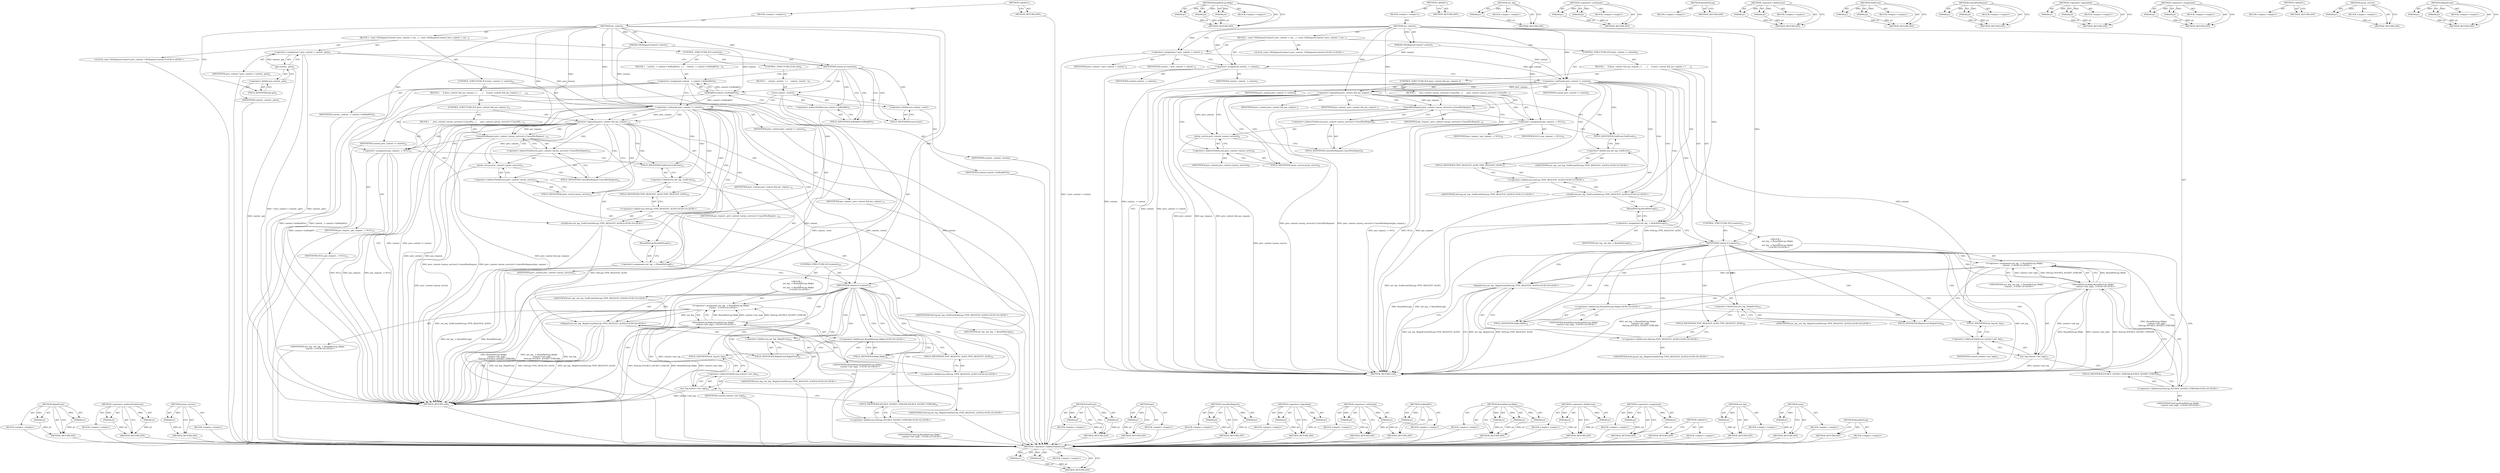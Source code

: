 digraph "BeginEvent" {
vulnerable_170 [label=<(METHOD,BeginEvent)>];
vulnerable_171 [label=<(PARAM,p1)>];
vulnerable_172 [label=<(PARAM,p2)>];
vulnerable_173 [label=<(BLOCK,&lt;empty&gt;,&lt;empty&gt;)>];
vulnerable_174 [label=<(METHOD_RETURN,ANY)>];
vulnerable_124 [label=<(METHOD,&lt;operator&gt;.indirectFieldAccess)>];
vulnerable_125 [label=<(PARAM,p1)>];
vulnerable_126 [label=<(PARAM,p2)>];
vulnerable_127 [label=<(BLOCK,&lt;empty&gt;,&lt;empty&gt;)>];
vulnerable_128 [label=<(METHOD_RETURN,ANY)>];
vulnerable_148 [label=<(METHOD,proxy_service)>];
vulnerable_149 [label=<(PARAM,p1)>];
vulnerable_150 [label=<(BLOCK,&lt;empty&gt;,&lt;empty&gt;)>];
vulnerable_151 [label=<(METHOD_RETURN,ANY)>];
vulnerable_6 [label=<(METHOD,&lt;global&gt;)<SUB>1</SUB>>];
vulnerable_7 [label=<(BLOCK,&lt;empty&gt;,&lt;empty&gt;)<SUB>1</SUB>>];
vulnerable_8 [label=<(METHOD,set_context)<SUB>1</SUB>>];
vulnerable_9 [label=<(PARAM,URLRequestContext* context)<SUB>1</SUB>>];
vulnerable_10 [label=<(BLOCK,{
  const URLRequestContext* prev_context = con...,{
  const URLRequestContext* prev_context = con...)<SUB>1</SUB>>];
vulnerable_11 [label="<(LOCAL,const URLRequestContext* prev_context: URLRequestContext*)<SUB>2</SUB>>"];
vulnerable_12 [label=<(&lt;operator&gt;.assignment,* prev_context = context_.get())<SUB>2</SUB>>];
vulnerable_13 [label=<(IDENTIFIER,prev_context,* prev_context = context_.get())<SUB>2</SUB>>];
vulnerable_14 [label=<(get,context_.get())<SUB>2</SUB>>];
vulnerable_15 [label=<(&lt;operator&gt;.fieldAccess,context_.get)<SUB>2</SUB>>];
vulnerable_16 [label=<(IDENTIFIER,context_,context_.get())<SUB>2</SUB>>];
vulnerable_17 [label=<(FIELD_IDENTIFIER,get,get)<SUB>2</SUB>>];
vulnerable_18 [label=<(CONTROL_STRUCTURE,IF,if (context))<SUB>4</SUB>>];
vulnerable_19 [label=<(IDENTIFIER,context,if (context))<SUB>4</SUB>>];
vulnerable_20 [label=<(BLOCK,{
    context_ = context-&gt;AsWeakPtr();
  },{
    context_ = context-&gt;AsWeakPtr();
  })<SUB>4</SUB>>];
vulnerable_21 [label=<(&lt;operator&gt;.assignment,context_ = context-&gt;AsWeakPtr())<SUB>5</SUB>>];
vulnerable_22 [label=<(IDENTIFIER,context_,context_ = context-&gt;AsWeakPtr())<SUB>5</SUB>>];
vulnerable_23 [label=<(AsWeakPtr,context-&gt;AsWeakPtr())<SUB>5</SUB>>];
vulnerable_24 [label=<(&lt;operator&gt;.indirectFieldAccess,context-&gt;AsWeakPtr)<SUB>5</SUB>>];
vulnerable_25 [label=<(IDENTIFIER,context,context-&gt;AsWeakPtr())<SUB>5</SUB>>];
vulnerable_26 [label=<(FIELD_IDENTIFIER,AsWeakPtr,AsWeakPtr)<SUB>5</SUB>>];
vulnerable_27 [label=<(CONTROL_STRUCTURE,ELSE,else)<SUB>6</SUB>>];
vulnerable_28 [label=<(BLOCK,{
    context_.reset();
  },{
    context_.reset();
  })<SUB>6</SUB>>];
vulnerable_29 [label=<(reset,context_.reset())<SUB>7</SUB>>];
vulnerable_30 [label=<(&lt;operator&gt;.fieldAccess,context_.reset)<SUB>7</SUB>>];
vulnerable_31 [label=<(IDENTIFIER,context_,context_.reset())<SUB>7</SUB>>];
vulnerable_32 [label=<(FIELD_IDENTIFIER,reset,reset)<SUB>7</SUB>>];
vulnerable_33 [label=<(CONTROL_STRUCTURE,IF,if (prev_context != context))<SUB>10</SUB>>];
vulnerable_34 [label=<(&lt;operator&gt;.notEquals,prev_context != context)<SUB>10</SUB>>];
vulnerable_35 [label=<(IDENTIFIER,prev_context,prev_context != context)<SUB>10</SUB>>];
vulnerable_36 [label=<(IDENTIFIER,context,prev_context != context)<SUB>10</SUB>>];
vulnerable_37 [label=<(BLOCK,{
     if (prev_context &amp;&amp; pac_request_) {
    ...,{
     if (prev_context &amp;&amp; pac_request_) {
    ...)<SUB>10</SUB>>];
vulnerable_38 [label=<(CONTROL_STRUCTURE,IF,if (prev_context &amp;&amp; pac_request_))<SUB>11</SUB>>];
vulnerable_39 [label=<(&lt;operator&gt;.logicalAnd,prev_context &amp;&amp; pac_request_)<SUB>11</SUB>>];
vulnerable_40 [label=<(IDENTIFIER,prev_context,prev_context &amp;&amp; pac_request_)<SUB>11</SUB>>];
vulnerable_41 [label=<(IDENTIFIER,pac_request_,prev_context &amp;&amp; pac_request_)<SUB>11</SUB>>];
vulnerable_42 [label=<(BLOCK,{
      prev_context-&gt;proxy_service()-&gt;CancelPa...,{
      prev_context-&gt;proxy_service()-&gt;CancelPa...)<SUB>11</SUB>>];
vulnerable_43 [label=<(CancelPacRequest,prev_context-&gt;proxy_service()-&gt;CancelPacRequest...)<SUB>12</SUB>>];
vulnerable_44 [label=<(&lt;operator&gt;.indirectFieldAccess,prev_context-&gt;proxy_service()-&gt;CancelPacRequest)<SUB>12</SUB>>];
vulnerable_45 [label=<(proxy_service,prev_context-&gt;proxy_service())<SUB>12</SUB>>];
vulnerable_46 [label=<(&lt;operator&gt;.indirectFieldAccess,prev_context-&gt;proxy_service)<SUB>12</SUB>>];
vulnerable_47 [label=<(IDENTIFIER,prev_context,prev_context-&gt;proxy_service())<SUB>12</SUB>>];
vulnerable_48 [label=<(FIELD_IDENTIFIER,proxy_service,proxy_service)<SUB>12</SUB>>];
vulnerable_49 [label=<(FIELD_IDENTIFIER,CancelPacRequest,CancelPacRequest)<SUB>12</SUB>>];
vulnerable_50 [label=<(IDENTIFIER,pac_request_,prev_context-&gt;proxy_service()-&gt;CancelPacRequest...)<SUB>12</SUB>>];
vulnerable_51 [label=<(&lt;operator&gt;.assignment,pac_request_ = NULL)<SUB>13</SUB>>];
vulnerable_52 [label=<(IDENTIFIER,pac_request_,pac_request_ = NULL)<SUB>13</SUB>>];
vulnerable_53 [label=<(IDENTIFIER,NULL,pac_request_ = NULL)<SUB>13</SUB>>];
vulnerable_54 [label="<(EndEvent,net_log_.EndEvent(NetLog::TYPE_REQUEST_ALIVE))<SUB>16</SUB>>"];
vulnerable_55 [label=<(&lt;operator&gt;.fieldAccess,net_log_.EndEvent)<SUB>16</SUB>>];
vulnerable_56 [label="<(IDENTIFIER,net_log_,net_log_.EndEvent(NetLog::TYPE_REQUEST_ALIVE))<SUB>16</SUB>>"];
vulnerable_57 [label=<(FIELD_IDENTIFIER,EndEvent,EndEvent)<SUB>16</SUB>>];
vulnerable_58 [label="<(&lt;operator&gt;.fieldAccess,NetLog::TYPE_REQUEST_ALIVE)<SUB>16</SUB>>"];
vulnerable_59 [label="<(IDENTIFIER,NetLog,net_log_.EndEvent(NetLog::TYPE_REQUEST_ALIVE))<SUB>16</SUB>>"];
vulnerable_60 [label=<(FIELD_IDENTIFIER,TYPE_REQUEST_ALIVE,TYPE_REQUEST_ALIVE)<SUB>16</SUB>>];
vulnerable_61 [label=<(&lt;operator&gt;.assignment,net_log_ = BoundNetLog())<SUB>17</SUB>>];
vulnerable_62 [label=<(IDENTIFIER,net_log_,net_log_ = BoundNetLog())<SUB>17</SUB>>];
vulnerable_63 [label=<(BoundNetLog,BoundNetLog())<SUB>17</SUB>>];
vulnerable_64 [label=<(CONTROL_STRUCTURE,IF,if (context))<SUB>19</SUB>>];
vulnerable_65 [label=<(IDENTIFIER,context,if (context))<SUB>19</SUB>>];
vulnerable_66 [label="<(BLOCK,{
      net_log_ = BoundNetLog::Make(
         ...,{
      net_log_ = BoundNetLog::Make(
         ...)<SUB>19</SUB>>"];
vulnerable_67 [label="<(&lt;operator&gt;.assignment,net_log_ = BoundNetLog::Make(
          context...)<SUB>20</SUB>>"];
vulnerable_68 [label="<(IDENTIFIER,net_log_,net_log_ = BoundNetLog::Make(
          context...)<SUB>20</SUB>>"];
vulnerable_69 [label="<(BoundNetLog.Make,BoundNetLog::Make(
          context-&gt;net_log()...)<SUB>20</SUB>>"];
vulnerable_70 [label="<(&lt;operator&gt;.fieldAccess,BoundNetLog::Make)<SUB>20</SUB>>"];
vulnerable_71 [label="<(IDENTIFIER,BoundNetLog,BoundNetLog::Make(
          context-&gt;net_log()...)<SUB>20</SUB>>"];
vulnerable_72 [label=<(FIELD_IDENTIFIER,Make,Make)<SUB>20</SUB>>];
vulnerable_73 [label=<(net_log,context-&gt;net_log())<SUB>21</SUB>>];
vulnerable_74 [label=<(&lt;operator&gt;.indirectFieldAccess,context-&gt;net_log)<SUB>21</SUB>>];
vulnerable_75 [label=<(IDENTIFIER,context,context-&gt;net_log())<SUB>21</SUB>>];
vulnerable_76 [label=<(FIELD_IDENTIFIER,net_log,net_log)<SUB>21</SUB>>];
vulnerable_77 [label="<(&lt;operator&gt;.fieldAccess,NetLog::SOURCE_SOCKET_STREAM)<SUB>22</SUB>>"];
vulnerable_78 [label="<(IDENTIFIER,NetLog,BoundNetLog::Make(
          context-&gt;net_log()...)<SUB>22</SUB>>"];
vulnerable_79 [label=<(FIELD_IDENTIFIER,SOURCE_SOCKET_STREAM,SOURCE_SOCKET_STREAM)<SUB>22</SUB>>];
vulnerable_80 [label="<(BeginEvent,net_log_.BeginEvent(NetLog::TYPE_REQUEST_ALIVE))<SUB>24</SUB>>"];
vulnerable_81 [label=<(&lt;operator&gt;.fieldAccess,net_log_.BeginEvent)<SUB>24</SUB>>];
vulnerable_82 [label="<(IDENTIFIER,net_log_,net_log_.BeginEvent(NetLog::TYPE_REQUEST_ALIVE))<SUB>24</SUB>>"];
vulnerable_83 [label=<(FIELD_IDENTIFIER,BeginEvent,BeginEvent)<SUB>24</SUB>>];
vulnerable_84 [label="<(&lt;operator&gt;.fieldAccess,NetLog::TYPE_REQUEST_ALIVE)<SUB>24</SUB>>"];
vulnerable_85 [label="<(IDENTIFIER,NetLog,net_log_.BeginEvent(NetLog::TYPE_REQUEST_ALIVE))<SUB>24</SUB>>"];
vulnerable_86 [label=<(FIELD_IDENTIFIER,TYPE_REQUEST_ALIVE,TYPE_REQUEST_ALIVE)<SUB>24</SUB>>];
vulnerable_87 [label=<(METHOD_RETURN,void)<SUB>1</SUB>>];
vulnerable_89 [label=<(METHOD_RETURN,ANY)<SUB>1</SUB>>];
vulnerable_152 [label=<(METHOD,EndEvent)>];
vulnerable_153 [label=<(PARAM,p1)>];
vulnerable_154 [label=<(PARAM,p2)>];
vulnerable_155 [label=<(BLOCK,&lt;empty&gt;,&lt;empty&gt;)>];
vulnerable_156 [label=<(METHOD_RETURN,ANY)>];
vulnerable_111 [label=<(METHOD,get)>];
vulnerable_112 [label=<(PARAM,p1)>];
vulnerable_113 [label=<(BLOCK,&lt;empty&gt;,&lt;empty&gt;)>];
vulnerable_114 [label=<(METHOD_RETURN,ANY)>];
vulnerable_143 [label=<(METHOD,CancelPacRequest)>];
vulnerable_144 [label=<(PARAM,p1)>];
vulnerable_145 [label=<(PARAM,p2)>];
vulnerable_146 [label=<(BLOCK,&lt;empty&gt;,&lt;empty&gt;)>];
vulnerable_147 [label=<(METHOD_RETURN,ANY)>];
vulnerable_138 [label=<(METHOD,&lt;operator&gt;.logicalAnd)>];
vulnerable_139 [label=<(PARAM,p1)>];
vulnerable_140 [label=<(PARAM,p2)>];
vulnerable_141 [label=<(BLOCK,&lt;empty&gt;,&lt;empty&gt;)>];
vulnerable_142 [label=<(METHOD_RETURN,ANY)>];
vulnerable_133 [label=<(METHOD,&lt;operator&gt;.notEquals)>];
vulnerable_134 [label=<(PARAM,p1)>];
vulnerable_135 [label=<(PARAM,p2)>];
vulnerable_136 [label=<(BLOCK,&lt;empty&gt;,&lt;empty&gt;)>];
vulnerable_137 [label=<(METHOD_RETURN,ANY)>];
vulnerable_120 [label=<(METHOD,AsWeakPtr)>];
vulnerable_121 [label=<(PARAM,p1)>];
vulnerable_122 [label=<(BLOCK,&lt;empty&gt;,&lt;empty&gt;)>];
vulnerable_123 [label=<(METHOD_RETURN,ANY)>];
vulnerable_160 [label=<(METHOD,BoundNetLog.Make)>];
vulnerable_161 [label=<(PARAM,p1)>];
vulnerable_162 [label=<(PARAM,p2)>];
vulnerable_163 [label=<(PARAM,p3)>];
vulnerable_164 [label=<(BLOCK,&lt;empty&gt;,&lt;empty&gt;)>];
vulnerable_165 [label=<(METHOD_RETURN,ANY)>];
vulnerable_115 [label=<(METHOD,&lt;operator&gt;.fieldAccess)>];
vulnerable_116 [label=<(PARAM,p1)>];
vulnerable_117 [label=<(PARAM,p2)>];
vulnerable_118 [label=<(BLOCK,&lt;empty&gt;,&lt;empty&gt;)>];
vulnerable_119 [label=<(METHOD_RETURN,ANY)>];
vulnerable_106 [label=<(METHOD,&lt;operator&gt;.assignment)>];
vulnerable_107 [label=<(PARAM,p1)>];
vulnerable_108 [label=<(PARAM,p2)>];
vulnerable_109 [label=<(BLOCK,&lt;empty&gt;,&lt;empty&gt;)>];
vulnerable_110 [label=<(METHOD_RETURN,ANY)>];
vulnerable_100 [label=<(METHOD,&lt;global&gt;)<SUB>1</SUB>>];
vulnerable_101 [label=<(BLOCK,&lt;empty&gt;,&lt;empty&gt;)>];
vulnerable_102 [label=<(METHOD_RETURN,ANY)>];
vulnerable_166 [label=<(METHOD,net_log)>];
vulnerable_167 [label=<(PARAM,p1)>];
vulnerable_168 [label=<(BLOCK,&lt;empty&gt;,&lt;empty&gt;)>];
vulnerable_169 [label=<(METHOD_RETURN,ANY)>];
vulnerable_129 [label=<(METHOD,reset)>];
vulnerable_130 [label=<(PARAM,p1)>];
vulnerable_131 [label=<(BLOCK,&lt;empty&gt;,&lt;empty&gt;)>];
vulnerable_132 [label=<(METHOD_RETURN,ANY)>];
vulnerable_157 [label=<(METHOD,BoundNetLog)>];
vulnerable_158 [label=<(BLOCK,&lt;empty&gt;,&lt;empty&gt;)>];
vulnerable_159 [label=<(METHOD_RETURN,ANY)>];
fixed_111 [label=<(METHOD,&lt;operator&gt;.indirectFieldAccess)>];
fixed_112 [label=<(PARAM,p1)>];
fixed_113 [label=<(PARAM,p2)>];
fixed_114 [label=<(BLOCK,&lt;empty&gt;,&lt;empty&gt;)>];
fixed_115 [label=<(METHOD_RETURN,ANY)>];
fixed_133 [label=<(METHOD,BoundNetLog.Make)>];
fixed_134 [label=<(PARAM,p1)>];
fixed_135 [label=<(PARAM,p2)>];
fixed_136 [label=<(PARAM,p3)>];
fixed_137 [label=<(BLOCK,&lt;empty&gt;,&lt;empty&gt;)>];
fixed_138 [label=<(METHOD_RETURN,ANY)>];
fixed_6 [label=<(METHOD,&lt;global&gt;)<SUB>1</SUB>>];
fixed_7 [label=<(BLOCK,&lt;empty&gt;,&lt;empty&gt;)<SUB>1</SUB>>];
fixed_8 [label=<(METHOD,set_context)<SUB>1</SUB>>];
fixed_9 [label=<(PARAM,URLRequestContext* context)<SUB>1</SUB>>];
fixed_10 [label=<(BLOCK,{
  const URLRequestContext* prev_context = con...,{
  const URLRequestContext* prev_context = con...)<SUB>1</SUB>>];
fixed_11 [label="<(LOCAL,const URLRequestContext* prev_context: URLRequestContext*)<SUB>2</SUB>>"];
fixed_12 [label=<(&lt;operator&gt;.assignment,* prev_context = context_)<SUB>2</SUB>>];
fixed_13 [label=<(IDENTIFIER,prev_context,* prev_context = context_)<SUB>2</SUB>>];
fixed_14 [label=<(IDENTIFIER,context_,* prev_context = context_)<SUB>2</SUB>>];
fixed_15 [label=<(&lt;operator&gt;.assignment,context_ = context)<SUB>4</SUB>>];
fixed_16 [label=<(IDENTIFIER,context_,context_ = context)<SUB>4</SUB>>];
fixed_17 [label=<(IDENTIFIER,context,context_ = context)<SUB>4</SUB>>];
fixed_18 [label=<(CONTROL_STRUCTURE,IF,if (prev_context != context))<SUB>6</SUB>>];
fixed_19 [label=<(&lt;operator&gt;.notEquals,prev_context != context)<SUB>6</SUB>>];
fixed_20 [label=<(IDENTIFIER,prev_context,prev_context != context)<SUB>6</SUB>>];
fixed_21 [label=<(IDENTIFIER,context,prev_context != context)<SUB>6</SUB>>];
fixed_22 [label=<(BLOCK,{
     if (prev_context &amp;&amp; pac_request_) {
    ...,{
     if (prev_context &amp;&amp; pac_request_) {
    ...)<SUB>6</SUB>>];
fixed_23 [label=<(CONTROL_STRUCTURE,IF,if (prev_context &amp;&amp; pac_request_))<SUB>7</SUB>>];
fixed_24 [label=<(&lt;operator&gt;.logicalAnd,prev_context &amp;&amp; pac_request_)<SUB>7</SUB>>];
fixed_25 [label=<(IDENTIFIER,prev_context,prev_context &amp;&amp; pac_request_)<SUB>7</SUB>>];
fixed_26 [label=<(IDENTIFIER,pac_request_,prev_context &amp;&amp; pac_request_)<SUB>7</SUB>>];
fixed_27 [label=<(BLOCK,{
      prev_context-&gt;proxy_service()-&gt;CancelPa...,{
      prev_context-&gt;proxy_service()-&gt;CancelPa...)<SUB>7</SUB>>];
fixed_28 [label=<(CancelPacRequest,prev_context-&gt;proxy_service()-&gt;CancelPacRequest...)<SUB>8</SUB>>];
fixed_29 [label=<(&lt;operator&gt;.indirectFieldAccess,prev_context-&gt;proxy_service()-&gt;CancelPacRequest)<SUB>8</SUB>>];
fixed_30 [label=<(proxy_service,prev_context-&gt;proxy_service())<SUB>8</SUB>>];
fixed_31 [label=<(&lt;operator&gt;.indirectFieldAccess,prev_context-&gt;proxy_service)<SUB>8</SUB>>];
fixed_32 [label=<(IDENTIFIER,prev_context,prev_context-&gt;proxy_service())<SUB>8</SUB>>];
fixed_33 [label=<(FIELD_IDENTIFIER,proxy_service,proxy_service)<SUB>8</SUB>>];
fixed_34 [label=<(FIELD_IDENTIFIER,CancelPacRequest,CancelPacRequest)<SUB>8</SUB>>];
fixed_35 [label=<(IDENTIFIER,pac_request_,prev_context-&gt;proxy_service()-&gt;CancelPacRequest...)<SUB>8</SUB>>];
fixed_36 [label=<(&lt;operator&gt;.assignment,pac_request_ = NULL)<SUB>9</SUB>>];
fixed_37 [label=<(IDENTIFIER,pac_request_,pac_request_ = NULL)<SUB>9</SUB>>];
fixed_38 [label=<(IDENTIFIER,NULL,pac_request_ = NULL)<SUB>9</SUB>>];
fixed_39 [label="<(EndEvent,net_log_.EndEvent(NetLog::TYPE_REQUEST_ALIVE))<SUB>12</SUB>>"];
fixed_40 [label=<(&lt;operator&gt;.fieldAccess,net_log_.EndEvent)<SUB>12</SUB>>];
fixed_41 [label="<(IDENTIFIER,net_log_,net_log_.EndEvent(NetLog::TYPE_REQUEST_ALIVE))<SUB>12</SUB>>"];
fixed_42 [label=<(FIELD_IDENTIFIER,EndEvent,EndEvent)<SUB>12</SUB>>];
fixed_43 [label="<(&lt;operator&gt;.fieldAccess,NetLog::TYPE_REQUEST_ALIVE)<SUB>12</SUB>>"];
fixed_44 [label="<(IDENTIFIER,NetLog,net_log_.EndEvent(NetLog::TYPE_REQUEST_ALIVE))<SUB>12</SUB>>"];
fixed_45 [label=<(FIELD_IDENTIFIER,TYPE_REQUEST_ALIVE,TYPE_REQUEST_ALIVE)<SUB>12</SUB>>];
fixed_46 [label=<(&lt;operator&gt;.assignment,net_log_ = BoundNetLog())<SUB>13</SUB>>];
fixed_47 [label=<(IDENTIFIER,net_log_,net_log_ = BoundNetLog())<SUB>13</SUB>>];
fixed_48 [label=<(BoundNetLog,BoundNetLog())<SUB>13</SUB>>];
fixed_49 [label=<(CONTROL_STRUCTURE,IF,if (context))<SUB>15</SUB>>];
fixed_50 [label=<(IDENTIFIER,context,if (context))<SUB>15</SUB>>];
fixed_51 [label="<(BLOCK,{
      net_log_ = BoundNetLog::Make(
         ...,{
      net_log_ = BoundNetLog::Make(
         ...)<SUB>15</SUB>>"];
fixed_52 [label="<(&lt;operator&gt;.assignment,net_log_ = BoundNetLog::Make(
          context...)<SUB>16</SUB>>"];
fixed_53 [label="<(IDENTIFIER,net_log_,net_log_ = BoundNetLog::Make(
          context...)<SUB>16</SUB>>"];
fixed_54 [label="<(BoundNetLog.Make,BoundNetLog::Make(
          context-&gt;net_log()...)<SUB>16</SUB>>"];
fixed_55 [label="<(&lt;operator&gt;.fieldAccess,BoundNetLog::Make)<SUB>16</SUB>>"];
fixed_56 [label="<(IDENTIFIER,BoundNetLog,BoundNetLog::Make(
          context-&gt;net_log()...)<SUB>16</SUB>>"];
fixed_57 [label=<(FIELD_IDENTIFIER,Make,Make)<SUB>16</SUB>>];
fixed_58 [label=<(net_log,context-&gt;net_log())<SUB>17</SUB>>];
fixed_59 [label=<(&lt;operator&gt;.indirectFieldAccess,context-&gt;net_log)<SUB>17</SUB>>];
fixed_60 [label=<(IDENTIFIER,context,context-&gt;net_log())<SUB>17</SUB>>];
fixed_61 [label=<(FIELD_IDENTIFIER,net_log,net_log)<SUB>17</SUB>>];
fixed_62 [label="<(&lt;operator&gt;.fieldAccess,NetLog::SOURCE_SOCKET_STREAM)<SUB>18</SUB>>"];
fixed_63 [label="<(IDENTIFIER,NetLog,BoundNetLog::Make(
          context-&gt;net_log()...)<SUB>18</SUB>>"];
fixed_64 [label=<(FIELD_IDENTIFIER,SOURCE_SOCKET_STREAM,SOURCE_SOCKET_STREAM)<SUB>18</SUB>>];
fixed_65 [label="<(BeginEvent,net_log_.BeginEvent(NetLog::TYPE_REQUEST_ALIVE))<SUB>20</SUB>>"];
fixed_66 [label=<(&lt;operator&gt;.fieldAccess,net_log_.BeginEvent)<SUB>20</SUB>>];
fixed_67 [label="<(IDENTIFIER,net_log_,net_log_.BeginEvent(NetLog::TYPE_REQUEST_ALIVE))<SUB>20</SUB>>"];
fixed_68 [label=<(FIELD_IDENTIFIER,BeginEvent,BeginEvent)<SUB>20</SUB>>];
fixed_69 [label="<(&lt;operator&gt;.fieldAccess,NetLog::TYPE_REQUEST_ALIVE)<SUB>20</SUB>>"];
fixed_70 [label="<(IDENTIFIER,NetLog,net_log_.BeginEvent(NetLog::TYPE_REQUEST_ALIVE))<SUB>20</SUB>>"];
fixed_71 [label=<(FIELD_IDENTIFIER,TYPE_REQUEST_ALIVE,TYPE_REQUEST_ALIVE)<SUB>20</SUB>>];
fixed_72 [label=<(METHOD_RETURN,void)<SUB>1</SUB>>];
fixed_74 [label=<(METHOD_RETURN,ANY)<SUB>1</SUB>>];
fixed_139 [label=<(METHOD,net_log)>];
fixed_140 [label=<(PARAM,p1)>];
fixed_141 [label=<(BLOCK,&lt;empty&gt;,&lt;empty&gt;)>];
fixed_142 [label=<(METHOD_RETURN,ANY)>];
fixed_96 [label=<(METHOD,&lt;operator&gt;.notEquals)>];
fixed_97 [label=<(PARAM,p1)>];
fixed_98 [label=<(PARAM,p2)>];
fixed_99 [label=<(BLOCK,&lt;empty&gt;,&lt;empty&gt;)>];
fixed_100 [label=<(METHOD_RETURN,ANY)>];
fixed_130 [label=<(METHOD,BoundNetLog)>];
fixed_131 [label=<(BLOCK,&lt;empty&gt;,&lt;empty&gt;)>];
fixed_132 [label=<(METHOD_RETURN,ANY)>];
fixed_125 [label=<(METHOD,&lt;operator&gt;.fieldAccess)>];
fixed_126 [label=<(PARAM,p1)>];
fixed_127 [label=<(PARAM,p2)>];
fixed_128 [label=<(BLOCK,&lt;empty&gt;,&lt;empty&gt;)>];
fixed_129 [label=<(METHOD_RETURN,ANY)>];
fixed_120 [label=<(METHOD,EndEvent)>];
fixed_121 [label=<(PARAM,p1)>];
fixed_122 [label=<(PARAM,p2)>];
fixed_123 [label=<(BLOCK,&lt;empty&gt;,&lt;empty&gt;)>];
fixed_124 [label=<(METHOD_RETURN,ANY)>];
fixed_106 [label=<(METHOD,CancelPacRequest)>];
fixed_107 [label=<(PARAM,p1)>];
fixed_108 [label=<(PARAM,p2)>];
fixed_109 [label=<(BLOCK,&lt;empty&gt;,&lt;empty&gt;)>];
fixed_110 [label=<(METHOD_RETURN,ANY)>];
fixed_101 [label=<(METHOD,&lt;operator&gt;.logicalAnd)>];
fixed_102 [label=<(PARAM,p1)>];
fixed_103 [label=<(PARAM,p2)>];
fixed_104 [label=<(BLOCK,&lt;empty&gt;,&lt;empty&gt;)>];
fixed_105 [label=<(METHOD_RETURN,ANY)>];
fixed_91 [label=<(METHOD,&lt;operator&gt;.assignment)>];
fixed_92 [label=<(PARAM,p1)>];
fixed_93 [label=<(PARAM,p2)>];
fixed_94 [label=<(BLOCK,&lt;empty&gt;,&lt;empty&gt;)>];
fixed_95 [label=<(METHOD_RETURN,ANY)>];
fixed_85 [label=<(METHOD,&lt;global&gt;)<SUB>1</SUB>>];
fixed_86 [label=<(BLOCK,&lt;empty&gt;,&lt;empty&gt;)>];
fixed_87 [label=<(METHOD_RETURN,ANY)>];
fixed_116 [label=<(METHOD,proxy_service)>];
fixed_117 [label=<(PARAM,p1)>];
fixed_118 [label=<(BLOCK,&lt;empty&gt;,&lt;empty&gt;)>];
fixed_119 [label=<(METHOD_RETURN,ANY)>];
fixed_143 [label=<(METHOD,BeginEvent)>];
fixed_144 [label=<(PARAM,p1)>];
fixed_145 [label=<(PARAM,p2)>];
fixed_146 [label=<(BLOCK,&lt;empty&gt;,&lt;empty&gt;)>];
fixed_147 [label=<(METHOD_RETURN,ANY)>];
vulnerable_170 -> vulnerable_171  [key=0, label="AST: "];
vulnerable_170 -> vulnerable_171  [key=1, label="DDG: "];
vulnerable_170 -> vulnerable_173  [key=0, label="AST: "];
vulnerable_170 -> vulnerable_172  [key=0, label="AST: "];
vulnerable_170 -> vulnerable_172  [key=1, label="DDG: "];
vulnerable_170 -> vulnerable_174  [key=0, label="AST: "];
vulnerable_170 -> vulnerable_174  [key=1, label="CFG: "];
vulnerable_171 -> vulnerable_174  [key=0, label="DDG: p1"];
vulnerable_172 -> vulnerable_174  [key=0, label="DDG: p2"];
vulnerable_173 -> fixed_111  [key=0];
vulnerable_174 -> fixed_111  [key=0];
vulnerable_124 -> vulnerable_125  [key=0, label="AST: "];
vulnerable_124 -> vulnerable_125  [key=1, label="DDG: "];
vulnerable_124 -> vulnerable_127  [key=0, label="AST: "];
vulnerable_124 -> vulnerable_126  [key=0, label="AST: "];
vulnerable_124 -> vulnerable_126  [key=1, label="DDG: "];
vulnerable_124 -> vulnerable_128  [key=0, label="AST: "];
vulnerable_124 -> vulnerable_128  [key=1, label="CFG: "];
vulnerable_125 -> vulnerable_128  [key=0, label="DDG: p1"];
vulnerable_126 -> vulnerable_128  [key=0, label="DDG: p2"];
vulnerable_127 -> fixed_111  [key=0];
vulnerable_128 -> fixed_111  [key=0];
vulnerable_148 -> vulnerable_149  [key=0, label="AST: "];
vulnerable_148 -> vulnerable_149  [key=1, label="DDG: "];
vulnerable_148 -> vulnerable_150  [key=0, label="AST: "];
vulnerable_148 -> vulnerable_151  [key=0, label="AST: "];
vulnerable_148 -> vulnerable_151  [key=1, label="CFG: "];
vulnerable_149 -> vulnerable_151  [key=0, label="DDG: p1"];
vulnerable_150 -> fixed_111  [key=0];
vulnerable_151 -> fixed_111  [key=0];
vulnerable_6 -> vulnerable_7  [key=0, label="AST: "];
vulnerable_6 -> vulnerable_89  [key=0, label="AST: "];
vulnerable_6 -> vulnerable_89  [key=1, label="CFG: "];
vulnerable_7 -> vulnerable_8  [key=0, label="AST: "];
vulnerable_8 -> vulnerable_9  [key=0, label="AST: "];
vulnerable_8 -> vulnerable_9  [key=1, label="DDG: "];
vulnerable_8 -> vulnerable_10  [key=0, label="AST: "];
vulnerable_8 -> vulnerable_87  [key=0, label="AST: "];
vulnerable_8 -> vulnerable_17  [key=0, label="CFG: "];
vulnerable_8 -> vulnerable_19  [key=0, label="DDG: "];
vulnerable_8 -> vulnerable_34  [key=0, label="DDG: "];
vulnerable_8 -> vulnerable_61  [key=0, label="DDG: "];
vulnerable_8 -> vulnerable_65  [key=0, label="DDG: "];
vulnerable_8 -> vulnerable_39  [key=0, label="DDG: "];
vulnerable_8 -> vulnerable_51  [key=0, label="DDG: "];
vulnerable_8 -> vulnerable_43  [key=0, label="DDG: "];
vulnerable_9 -> vulnerable_34  [key=0, label="DDG: context"];
vulnerable_9 -> vulnerable_23  [key=0, label="DDG: context"];
vulnerable_10 -> vulnerable_11  [key=0, label="AST: "];
vulnerable_10 -> vulnerable_12  [key=0, label="AST: "];
vulnerable_10 -> vulnerable_18  [key=0, label="AST: "];
vulnerable_10 -> vulnerable_33  [key=0, label="AST: "];
vulnerable_11 -> fixed_111  [key=0];
vulnerable_12 -> vulnerable_13  [key=0, label="AST: "];
vulnerable_12 -> vulnerable_14  [key=0, label="AST: "];
vulnerable_12 -> vulnerable_19  [key=0, label="CFG: "];
vulnerable_12 -> vulnerable_87  [key=0, label="DDG: context_.get()"];
vulnerable_12 -> vulnerable_87  [key=1, label="DDG: * prev_context = context_.get()"];
vulnerable_12 -> vulnerable_34  [key=0, label="DDG: prev_context"];
vulnerable_13 -> fixed_111  [key=0];
vulnerable_14 -> vulnerable_15  [key=0, label="AST: "];
vulnerable_14 -> vulnerable_12  [key=0, label="CFG: "];
vulnerable_14 -> vulnerable_12  [key=1, label="DDG: context_.get"];
vulnerable_14 -> vulnerable_87  [key=0, label="DDG: context_.get"];
vulnerable_15 -> vulnerable_16  [key=0, label="AST: "];
vulnerable_15 -> vulnerable_17  [key=0, label="AST: "];
vulnerable_15 -> vulnerable_14  [key=0, label="CFG: "];
vulnerable_16 -> fixed_111  [key=0];
vulnerable_17 -> vulnerable_15  [key=0, label="CFG: "];
vulnerable_18 -> vulnerable_19  [key=0, label="AST: "];
vulnerable_18 -> vulnerable_20  [key=0, label="AST: "];
vulnerable_18 -> vulnerable_27  [key=0, label="AST: "];
vulnerable_19 -> vulnerable_26  [key=0, label="CFG: "];
vulnerable_19 -> vulnerable_26  [key=1, label="CDG: "];
vulnerable_19 -> vulnerable_32  [key=0, label="CFG: "];
vulnerable_19 -> vulnerable_32  [key=1, label="CDG: "];
vulnerable_19 -> vulnerable_30  [key=0, label="CDG: "];
vulnerable_19 -> vulnerable_21  [key=0, label="CDG: "];
vulnerable_19 -> vulnerable_29  [key=0, label="CDG: "];
vulnerable_19 -> vulnerable_24  [key=0, label="CDG: "];
vulnerable_19 -> vulnerable_23  [key=0, label="CDG: "];
vulnerable_20 -> vulnerable_21  [key=0, label="AST: "];
vulnerable_21 -> vulnerable_22  [key=0, label="AST: "];
vulnerable_21 -> vulnerable_23  [key=0, label="AST: "];
vulnerable_21 -> vulnerable_34  [key=0, label="CFG: "];
vulnerable_21 -> vulnerable_87  [key=0, label="DDG: context_"];
vulnerable_21 -> vulnerable_87  [key=1, label="DDG: context-&gt;AsWeakPtr()"];
vulnerable_21 -> vulnerable_87  [key=2, label="DDG: context_ = context-&gt;AsWeakPtr()"];
vulnerable_22 -> fixed_111  [key=0];
vulnerable_23 -> vulnerable_24  [key=0, label="AST: "];
vulnerable_23 -> vulnerable_21  [key=0, label="CFG: "];
vulnerable_23 -> vulnerable_21  [key=1, label="DDG: context-&gt;AsWeakPtr"];
vulnerable_23 -> vulnerable_87  [key=0, label="DDG: context-&gt;AsWeakPtr"];
vulnerable_23 -> vulnerable_34  [key=0, label="DDG: context-&gt;AsWeakPtr"];
vulnerable_24 -> vulnerable_25  [key=0, label="AST: "];
vulnerable_24 -> vulnerable_26  [key=0, label="AST: "];
vulnerable_24 -> vulnerable_23  [key=0, label="CFG: "];
vulnerable_25 -> fixed_111  [key=0];
vulnerable_26 -> vulnerable_24  [key=0, label="CFG: "];
vulnerable_27 -> vulnerable_28  [key=0, label="AST: "];
vulnerable_28 -> vulnerable_29  [key=0, label="AST: "];
vulnerable_29 -> vulnerable_30  [key=0, label="AST: "];
vulnerable_29 -> vulnerable_34  [key=0, label="CFG: "];
vulnerable_29 -> vulnerable_87  [key=0, label="DDG: context_.reset"];
vulnerable_29 -> vulnerable_87  [key=1, label="DDG: context_.reset()"];
vulnerable_30 -> vulnerable_31  [key=0, label="AST: "];
vulnerable_30 -> vulnerable_32  [key=0, label="AST: "];
vulnerable_30 -> vulnerable_29  [key=0, label="CFG: "];
vulnerable_31 -> fixed_111  [key=0];
vulnerable_32 -> vulnerable_30  [key=0, label="CFG: "];
vulnerable_33 -> vulnerable_34  [key=0, label="AST: "];
vulnerable_33 -> vulnerable_37  [key=0, label="AST: "];
vulnerable_34 -> vulnerable_35  [key=0, label="AST: "];
vulnerable_34 -> vulnerable_36  [key=0, label="AST: "];
vulnerable_34 -> vulnerable_87  [key=0, label="CFG: "];
vulnerable_34 -> vulnerable_87  [key=1, label="DDG: context"];
vulnerable_34 -> vulnerable_87  [key=2, label="DDG: prev_context != context"];
vulnerable_34 -> vulnerable_39  [key=0, label="CFG: "];
vulnerable_34 -> vulnerable_39  [key=1, label="DDG: prev_context"];
vulnerable_34 -> vulnerable_39  [key=2, label="CDG: "];
vulnerable_34 -> vulnerable_73  [key=0, label="DDG: context"];
vulnerable_34 -> vulnerable_60  [key=0, label="CDG: "];
vulnerable_34 -> vulnerable_57  [key=0, label="CDG: "];
vulnerable_34 -> vulnerable_65  [key=0, label="CDG: "];
vulnerable_34 -> vulnerable_54  [key=0, label="CDG: "];
vulnerable_34 -> vulnerable_58  [key=0, label="CDG: "];
vulnerable_34 -> vulnerable_61  [key=0, label="CDG: "];
vulnerable_34 -> vulnerable_63  [key=0, label="CDG: "];
vulnerable_34 -> vulnerable_55  [key=0, label="CDG: "];
vulnerable_35 -> fixed_111  [key=0];
vulnerable_36 -> fixed_111  [key=0];
vulnerable_37 -> vulnerable_38  [key=0, label="AST: "];
vulnerable_37 -> vulnerable_54  [key=0, label="AST: "];
vulnerable_37 -> vulnerable_61  [key=0, label="AST: "];
vulnerable_37 -> vulnerable_64  [key=0, label="AST: "];
vulnerable_38 -> vulnerable_39  [key=0, label="AST: "];
vulnerable_38 -> vulnerable_42  [key=0, label="AST: "];
vulnerable_39 -> vulnerable_40  [key=0, label="AST: "];
vulnerable_39 -> vulnerable_41  [key=0, label="AST: "];
vulnerable_39 -> vulnerable_48  [key=0, label="CFG: "];
vulnerable_39 -> vulnerable_48  [key=1, label="CDG: "];
vulnerable_39 -> vulnerable_57  [key=0, label="CFG: "];
vulnerable_39 -> vulnerable_87  [key=0, label="DDG: prev_context"];
vulnerable_39 -> vulnerable_87  [key=1, label="DDG: pac_request_"];
vulnerable_39 -> vulnerable_87  [key=2, label="DDG: prev_context &amp;&amp; pac_request_"];
vulnerable_39 -> vulnerable_43  [key=0, label="DDG: pac_request_"];
vulnerable_39 -> vulnerable_43  [key=1, label="CDG: "];
vulnerable_39 -> vulnerable_45  [key=0, label="DDG: prev_context"];
vulnerable_39 -> vulnerable_45  [key=1, label="CDG: "];
vulnerable_39 -> vulnerable_49  [key=0, label="CDG: "];
vulnerable_39 -> vulnerable_51  [key=0, label="CDG: "];
vulnerable_39 -> vulnerable_46  [key=0, label="CDG: "];
vulnerable_39 -> vulnerable_44  [key=0, label="CDG: "];
vulnerable_40 -> fixed_111  [key=0];
vulnerable_41 -> fixed_111  [key=0];
vulnerable_42 -> vulnerable_43  [key=0, label="AST: "];
vulnerable_42 -> vulnerable_51  [key=0, label="AST: "];
vulnerable_43 -> vulnerable_44  [key=0, label="AST: "];
vulnerable_43 -> vulnerable_50  [key=0, label="AST: "];
vulnerable_43 -> vulnerable_51  [key=0, label="CFG: "];
vulnerable_43 -> vulnerable_87  [key=0, label="DDG: prev_context-&gt;proxy_service()-&gt;CancelPacRequest"];
vulnerable_43 -> vulnerable_87  [key=1, label="DDG: prev_context-&gt;proxy_service()-&gt;CancelPacRequest(pac_request_)"];
vulnerable_44 -> vulnerable_45  [key=0, label="AST: "];
vulnerable_44 -> vulnerable_49  [key=0, label="AST: "];
vulnerable_44 -> vulnerable_43  [key=0, label="CFG: "];
vulnerable_45 -> vulnerable_46  [key=0, label="AST: "];
vulnerable_45 -> vulnerable_49  [key=0, label="CFG: "];
vulnerable_45 -> vulnerable_87  [key=0, label="DDG: prev_context-&gt;proxy_service"];
vulnerable_46 -> vulnerable_47  [key=0, label="AST: "];
vulnerable_46 -> vulnerable_48  [key=0, label="AST: "];
vulnerable_46 -> vulnerable_45  [key=0, label="CFG: "];
vulnerable_47 -> fixed_111  [key=0];
vulnerable_48 -> vulnerable_46  [key=0, label="CFG: "];
vulnerable_49 -> vulnerable_44  [key=0, label="CFG: "];
vulnerable_50 -> fixed_111  [key=0];
vulnerable_51 -> vulnerable_52  [key=0, label="AST: "];
vulnerable_51 -> vulnerable_53  [key=0, label="AST: "];
vulnerable_51 -> vulnerable_57  [key=0, label="CFG: "];
vulnerable_51 -> vulnerable_87  [key=0, label="DDG: pac_request_"];
vulnerable_51 -> vulnerable_87  [key=1, label="DDG: pac_request_ = NULL"];
vulnerable_51 -> vulnerable_87  [key=2, label="DDG: NULL"];
vulnerable_52 -> fixed_111  [key=0];
vulnerable_53 -> fixed_111  [key=0];
vulnerable_54 -> vulnerable_55  [key=0, label="AST: "];
vulnerable_54 -> vulnerable_58  [key=0, label="AST: "];
vulnerable_54 -> vulnerable_63  [key=0, label="CFG: "];
vulnerable_54 -> vulnerable_87  [key=0, label="DDG: net_log_.EndEvent(NetLog::TYPE_REQUEST_ALIVE)"];
vulnerable_54 -> vulnerable_80  [key=0, label="DDG: NetLog::TYPE_REQUEST_ALIVE"];
vulnerable_55 -> vulnerable_56  [key=0, label="AST: "];
vulnerable_55 -> vulnerable_57  [key=0, label="AST: "];
vulnerable_55 -> vulnerable_60  [key=0, label="CFG: "];
vulnerable_56 -> fixed_111  [key=0];
vulnerable_57 -> vulnerable_55  [key=0, label="CFG: "];
vulnerable_58 -> vulnerable_59  [key=0, label="AST: "];
vulnerable_58 -> vulnerable_60  [key=0, label="AST: "];
vulnerable_58 -> vulnerable_54  [key=0, label="CFG: "];
vulnerable_59 -> fixed_111  [key=0];
vulnerable_60 -> vulnerable_58  [key=0, label="CFG: "];
vulnerable_61 -> vulnerable_62  [key=0, label="AST: "];
vulnerable_61 -> vulnerable_63  [key=0, label="AST: "];
vulnerable_61 -> vulnerable_65  [key=0, label="CFG: "];
vulnerable_61 -> vulnerable_87  [key=0, label="DDG: BoundNetLog()"];
vulnerable_61 -> vulnerable_87  [key=1, label="DDG: net_log_ = BoundNetLog()"];
vulnerable_62 -> fixed_111  [key=0];
vulnerable_63 -> vulnerable_61  [key=0, label="CFG: "];
vulnerable_64 -> vulnerable_65  [key=0, label="AST: "];
vulnerable_64 -> vulnerable_66  [key=0, label="AST: "];
vulnerable_65 -> vulnerable_87  [key=0, label="CFG: "];
vulnerable_65 -> vulnerable_72  [key=0, label="CFG: "];
vulnerable_65 -> vulnerable_72  [key=1, label="CDG: "];
vulnerable_65 -> vulnerable_73  [key=0, label="CDG: "];
vulnerable_65 -> vulnerable_77  [key=0, label="CDG: "];
vulnerable_65 -> vulnerable_81  [key=0, label="CDG: "];
vulnerable_65 -> vulnerable_84  [key=0, label="CDG: "];
vulnerable_65 -> vulnerable_69  [key=0, label="CDG: "];
vulnerable_65 -> vulnerable_67  [key=0, label="CDG: "];
vulnerable_65 -> vulnerable_74  [key=0, label="CDG: "];
vulnerable_65 -> vulnerable_76  [key=0, label="CDG: "];
vulnerable_65 -> vulnerable_79  [key=0, label="CDG: "];
vulnerable_65 -> vulnerable_80  [key=0, label="CDG: "];
vulnerable_65 -> vulnerable_83  [key=0, label="CDG: "];
vulnerable_65 -> vulnerable_70  [key=0, label="CDG: "];
vulnerable_65 -> vulnerable_86  [key=0, label="CDG: "];
vulnerable_66 -> vulnerable_67  [key=0, label="AST: "];
vulnerable_66 -> vulnerable_80  [key=0, label="AST: "];
vulnerable_67 -> vulnerable_68  [key=0, label="AST: "];
vulnerable_67 -> vulnerable_69  [key=0, label="AST: "];
vulnerable_67 -> vulnerable_83  [key=0, label="CFG: "];
vulnerable_67 -> vulnerable_87  [key=0, label="DDG: net_log_"];
vulnerable_67 -> vulnerable_87  [key=1, label="DDG: BoundNetLog::Make(
          context-&gt;net_log(),
          NetLog::SOURCE_SOCKET_STREAM)"];
vulnerable_67 -> vulnerable_87  [key=2, label="DDG: net_log_ = BoundNetLog::Make(
          context-&gt;net_log(),
          NetLog::SOURCE_SOCKET_STREAM)"];
vulnerable_67 -> vulnerable_80  [key=0, label="DDG: net_log_"];
vulnerable_68 -> fixed_111  [key=0];
vulnerable_69 -> vulnerable_70  [key=0, label="AST: "];
vulnerable_69 -> vulnerable_73  [key=0, label="AST: "];
vulnerable_69 -> vulnerable_77  [key=0, label="AST: "];
vulnerable_69 -> vulnerable_67  [key=0, label="CFG: "];
vulnerable_69 -> vulnerable_67  [key=1, label="DDG: BoundNetLog::Make"];
vulnerable_69 -> vulnerable_67  [key=2, label="DDG: context-&gt;net_log()"];
vulnerable_69 -> vulnerable_67  [key=3, label="DDG: NetLog::SOURCE_SOCKET_STREAM"];
vulnerable_69 -> vulnerable_87  [key=0, label="DDG: BoundNetLog::Make"];
vulnerable_69 -> vulnerable_87  [key=1, label="DDG: context-&gt;net_log()"];
vulnerable_69 -> vulnerable_87  [key=2, label="DDG: NetLog::SOURCE_SOCKET_STREAM"];
vulnerable_70 -> vulnerable_71  [key=0, label="AST: "];
vulnerable_70 -> vulnerable_72  [key=0, label="AST: "];
vulnerable_70 -> vulnerable_76  [key=0, label="CFG: "];
vulnerable_71 -> fixed_111  [key=0];
vulnerable_72 -> vulnerable_70  [key=0, label="CFG: "];
vulnerable_73 -> vulnerable_74  [key=0, label="AST: "];
vulnerable_73 -> vulnerable_79  [key=0, label="CFG: "];
vulnerable_73 -> vulnerable_87  [key=0, label="DDG: context-&gt;net_log"];
vulnerable_73 -> vulnerable_69  [key=0, label="DDG: context-&gt;net_log"];
vulnerable_74 -> vulnerable_75  [key=0, label="AST: "];
vulnerable_74 -> vulnerable_76  [key=0, label="AST: "];
vulnerable_74 -> vulnerable_73  [key=0, label="CFG: "];
vulnerable_75 -> fixed_111  [key=0];
vulnerable_76 -> vulnerable_74  [key=0, label="CFG: "];
vulnerable_77 -> vulnerable_78  [key=0, label="AST: "];
vulnerable_77 -> vulnerable_79  [key=0, label="AST: "];
vulnerable_77 -> vulnerable_69  [key=0, label="CFG: "];
vulnerable_78 -> fixed_111  [key=0];
vulnerable_79 -> vulnerable_77  [key=0, label="CFG: "];
vulnerable_80 -> vulnerable_81  [key=0, label="AST: "];
vulnerable_80 -> vulnerable_84  [key=0, label="AST: "];
vulnerable_80 -> vulnerable_87  [key=0, label="CFG: "];
vulnerable_80 -> vulnerable_87  [key=1, label="DDG: net_log_.BeginEvent"];
vulnerable_80 -> vulnerable_87  [key=2, label="DDG: NetLog::TYPE_REQUEST_ALIVE"];
vulnerable_80 -> vulnerable_87  [key=3, label="DDG: net_log_.BeginEvent(NetLog::TYPE_REQUEST_ALIVE)"];
vulnerable_81 -> vulnerable_82  [key=0, label="AST: "];
vulnerable_81 -> vulnerable_83  [key=0, label="AST: "];
vulnerable_81 -> vulnerable_86  [key=0, label="CFG: "];
vulnerable_82 -> fixed_111  [key=0];
vulnerable_83 -> vulnerable_81  [key=0, label="CFG: "];
vulnerable_84 -> vulnerable_85  [key=0, label="AST: "];
vulnerable_84 -> vulnerable_86  [key=0, label="AST: "];
vulnerable_84 -> vulnerable_80  [key=0, label="CFG: "];
vulnerable_85 -> fixed_111  [key=0];
vulnerable_86 -> vulnerable_84  [key=0, label="CFG: "];
vulnerable_87 -> fixed_111  [key=0];
vulnerable_89 -> fixed_111  [key=0];
vulnerable_152 -> vulnerable_153  [key=0, label="AST: "];
vulnerable_152 -> vulnerable_153  [key=1, label="DDG: "];
vulnerable_152 -> vulnerable_155  [key=0, label="AST: "];
vulnerable_152 -> vulnerable_154  [key=0, label="AST: "];
vulnerable_152 -> vulnerable_154  [key=1, label="DDG: "];
vulnerable_152 -> vulnerable_156  [key=0, label="AST: "];
vulnerable_152 -> vulnerable_156  [key=1, label="CFG: "];
vulnerable_153 -> vulnerable_156  [key=0, label="DDG: p1"];
vulnerable_154 -> vulnerable_156  [key=0, label="DDG: p2"];
vulnerable_155 -> fixed_111  [key=0];
vulnerable_156 -> fixed_111  [key=0];
vulnerable_111 -> vulnerable_112  [key=0, label="AST: "];
vulnerable_111 -> vulnerable_112  [key=1, label="DDG: "];
vulnerable_111 -> vulnerable_113  [key=0, label="AST: "];
vulnerable_111 -> vulnerable_114  [key=0, label="AST: "];
vulnerable_111 -> vulnerable_114  [key=1, label="CFG: "];
vulnerable_112 -> vulnerable_114  [key=0, label="DDG: p1"];
vulnerable_113 -> fixed_111  [key=0];
vulnerable_114 -> fixed_111  [key=0];
vulnerable_143 -> vulnerable_144  [key=0, label="AST: "];
vulnerable_143 -> vulnerable_144  [key=1, label="DDG: "];
vulnerable_143 -> vulnerable_146  [key=0, label="AST: "];
vulnerable_143 -> vulnerable_145  [key=0, label="AST: "];
vulnerable_143 -> vulnerable_145  [key=1, label="DDG: "];
vulnerable_143 -> vulnerable_147  [key=0, label="AST: "];
vulnerable_143 -> vulnerable_147  [key=1, label="CFG: "];
vulnerable_144 -> vulnerable_147  [key=0, label="DDG: p1"];
vulnerable_145 -> vulnerable_147  [key=0, label="DDG: p2"];
vulnerable_146 -> fixed_111  [key=0];
vulnerable_147 -> fixed_111  [key=0];
vulnerable_138 -> vulnerable_139  [key=0, label="AST: "];
vulnerable_138 -> vulnerable_139  [key=1, label="DDG: "];
vulnerable_138 -> vulnerable_141  [key=0, label="AST: "];
vulnerable_138 -> vulnerable_140  [key=0, label="AST: "];
vulnerable_138 -> vulnerable_140  [key=1, label="DDG: "];
vulnerable_138 -> vulnerable_142  [key=0, label="AST: "];
vulnerable_138 -> vulnerable_142  [key=1, label="CFG: "];
vulnerable_139 -> vulnerable_142  [key=0, label="DDG: p1"];
vulnerable_140 -> vulnerable_142  [key=0, label="DDG: p2"];
vulnerable_141 -> fixed_111  [key=0];
vulnerable_142 -> fixed_111  [key=0];
vulnerable_133 -> vulnerable_134  [key=0, label="AST: "];
vulnerable_133 -> vulnerable_134  [key=1, label="DDG: "];
vulnerable_133 -> vulnerable_136  [key=0, label="AST: "];
vulnerable_133 -> vulnerable_135  [key=0, label="AST: "];
vulnerable_133 -> vulnerable_135  [key=1, label="DDG: "];
vulnerable_133 -> vulnerable_137  [key=0, label="AST: "];
vulnerable_133 -> vulnerable_137  [key=1, label="CFG: "];
vulnerable_134 -> vulnerable_137  [key=0, label="DDG: p1"];
vulnerable_135 -> vulnerable_137  [key=0, label="DDG: p2"];
vulnerable_136 -> fixed_111  [key=0];
vulnerable_137 -> fixed_111  [key=0];
vulnerable_120 -> vulnerable_121  [key=0, label="AST: "];
vulnerable_120 -> vulnerable_121  [key=1, label="DDG: "];
vulnerable_120 -> vulnerable_122  [key=0, label="AST: "];
vulnerable_120 -> vulnerable_123  [key=0, label="AST: "];
vulnerable_120 -> vulnerable_123  [key=1, label="CFG: "];
vulnerable_121 -> vulnerable_123  [key=0, label="DDG: p1"];
vulnerable_122 -> fixed_111  [key=0];
vulnerable_123 -> fixed_111  [key=0];
vulnerable_160 -> vulnerable_161  [key=0, label="AST: "];
vulnerable_160 -> vulnerable_161  [key=1, label="DDG: "];
vulnerable_160 -> vulnerable_164  [key=0, label="AST: "];
vulnerable_160 -> vulnerable_162  [key=0, label="AST: "];
vulnerable_160 -> vulnerable_162  [key=1, label="DDG: "];
vulnerable_160 -> vulnerable_165  [key=0, label="AST: "];
vulnerable_160 -> vulnerable_165  [key=1, label="CFG: "];
vulnerable_160 -> vulnerable_163  [key=0, label="AST: "];
vulnerable_160 -> vulnerable_163  [key=1, label="DDG: "];
vulnerable_161 -> vulnerable_165  [key=0, label="DDG: p1"];
vulnerable_162 -> vulnerable_165  [key=0, label="DDG: p2"];
vulnerable_163 -> vulnerable_165  [key=0, label="DDG: p3"];
vulnerable_164 -> fixed_111  [key=0];
vulnerable_165 -> fixed_111  [key=0];
vulnerable_115 -> vulnerable_116  [key=0, label="AST: "];
vulnerable_115 -> vulnerable_116  [key=1, label="DDG: "];
vulnerable_115 -> vulnerable_118  [key=0, label="AST: "];
vulnerable_115 -> vulnerable_117  [key=0, label="AST: "];
vulnerable_115 -> vulnerable_117  [key=1, label="DDG: "];
vulnerable_115 -> vulnerable_119  [key=0, label="AST: "];
vulnerable_115 -> vulnerable_119  [key=1, label="CFG: "];
vulnerable_116 -> vulnerable_119  [key=0, label="DDG: p1"];
vulnerable_117 -> vulnerable_119  [key=0, label="DDG: p2"];
vulnerable_118 -> fixed_111  [key=0];
vulnerable_119 -> fixed_111  [key=0];
vulnerable_106 -> vulnerable_107  [key=0, label="AST: "];
vulnerable_106 -> vulnerable_107  [key=1, label="DDG: "];
vulnerable_106 -> vulnerable_109  [key=0, label="AST: "];
vulnerable_106 -> vulnerable_108  [key=0, label="AST: "];
vulnerable_106 -> vulnerable_108  [key=1, label="DDG: "];
vulnerable_106 -> vulnerable_110  [key=0, label="AST: "];
vulnerable_106 -> vulnerable_110  [key=1, label="CFG: "];
vulnerable_107 -> vulnerable_110  [key=0, label="DDG: p1"];
vulnerable_108 -> vulnerable_110  [key=0, label="DDG: p2"];
vulnerable_109 -> fixed_111  [key=0];
vulnerable_110 -> fixed_111  [key=0];
vulnerable_100 -> vulnerable_101  [key=0, label="AST: "];
vulnerable_100 -> vulnerable_102  [key=0, label="AST: "];
vulnerable_100 -> vulnerable_102  [key=1, label="CFG: "];
vulnerable_101 -> fixed_111  [key=0];
vulnerable_102 -> fixed_111  [key=0];
vulnerable_166 -> vulnerable_167  [key=0, label="AST: "];
vulnerable_166 -> vulnerable_167  [key=1, label="DDG: "];
vulnerable_166 -> vulnerable_168  [key=0, label="AST: "];
vulnerable_166 -> vulnerable_169  [key=0, label="AST: "];
vulnerable_166 -> vulnerable_169  [key=1, label="CFG: "];
vulnerable_167 -> vulnerable_169  [key=0, label="DDG: p1"];
vulnerable_168 -> fixed_111  [key=0];
vulnerable_169 -> fixed_111  [key=0];
vulnerable_129 -> vulnerable_130  [key=0, label="AST: "];
vulnerable_129 -> vulnerable_130  [key=1, label="DDG: "];
vulnerable_129 -> vulnerable_131  [key=0, label="AST: "];
vulnerable_129 -> vulnerable_132  [key=0, label="AST: "];
vulnerable_129 -> vulnerable_132  [key=1, label="CFG: "];
vulnerable_130 -> vulnerable_132  [key=0, label="DDG: p1"];
vulnerable_131 -> fixed_111  [key=0];
vulnerable_132 -> fixed_111  [key=0];
vulnerable_157 -> vulnerable_158  [key=0, label="AST: "];
vulnerable_157 -> vulnerable_159  [key=0, label="AST: "];
vulnerable_157 -> vulnerable_159  [key=1, label="CFG: "];
vulnerable_158 -> fixed_111  [key=0];
vulnerable_159 -> fixed_111  [key=0];
fixed_111 -> fixed_112  [key=0, label="AST: "];
fixed_111 -> fixed_112  [key=1, label="DDG: "];
fixed_111 -> fixed_114  [key=0, label="AST: "];
fixed_111 -> fixed_113  [key=0, label="AST: "];
fixed_111 -> fixed_113  [key=1, label="DDG: "];
fixed_111 -> fixed_115  [key=0, label="AST: "];
fixed_111 -> fixed_115  [key=1, label="CFG: "];
fixed_112 -> fixed_115  [key=0, label="DDG: p1"];
fixed_113 -> fixed_115  [key=0, label="DDG: p2"];
fixed_133 -> fixed_134  [key=0, label="AST: "];
fixed_133 -> fixed_134  [key=1, label="DDG: "];
fixed_133 -> fixed_137  [key=0, label="AST: "];
fixed_133 -> fixed_135  [key=0, label="AST: "];
fixed_133 -> fixed_135  [key=1, label="DDG: "];
fixed_133 -> fixed_138  [key=0, label="AST: "];
fixed_133 -> fixed_138  [key=1, label="CFG: "];
fixed_133 -> fixed_136  [key=0, label="AST: "];
fixed_133 -> fixed_136  [key=1, label="DDG: "];
fixed_134 -> fixed_138  [key=0, label="DDG: p1"];
fixed_135 -> fixed_138  [key=0, label="DDG: p2"];
fixed_136 -> fixed_138  [key=0, label="DDG: p3"];
fixed_6 -> fixed_7  [key=0, label="AST: "];
fixed_6 -> fixed_74  [key=0, label="AST: "];
fixed_6 -> fixed_74  [key=1, label="CFG: "];
fixed_7 -> fixed_8  [key=0, label="AST: "];
fixed_8 -> fixed_9  [key=0, label="AST: "];
fixed_8 -> fixed_9  [key=1, label="DDG: "];
fixed_8 -> fixed_10  [key=0, label="AST: "];
fixed_8 -> fixed_72  [key=0, label="AST: "];
fixed_8 -> fixed_12  [key=0, label="CFG: "];
fixed_8 -> fixed_12  [key=1, label="DDG: "];
fixed_8 -> fixed_15  [key=0, label="DDG: "];
fixed_8 -> fixed_19  [key=0, label="DDG: "];
fixed_8 -> fixed_46  [key=0, label="DDG: "];
fixed_8 -> fixed_50  [key=0, label="DDG: "];
fixed_8 -> fixed_24  [key=0, label="DDG: "];
fixed_8 -> fixed_36  [key=0, label="DDG: "];
fixed_8 -> fixed_28  [key=0, label="DDG: "];
fixed_9 -> fixed_15  [key=0, label="DDG: context"];
fixed_9 -> fixed_19  [key=0, label="DDG: context"];
fixed_10 -> fixed_11  [key=0, label="AST: "];
fixed_10 -> fixed_12  [key=0, label="AST: "];
fixed_10 -> fixed_15  [key=0, label="AST: "];
fixed_10 -> fixed_18  [key=0, label="AST: "];
fixed_12 -> fixed_13  [key=0, label="AST: "];
fixed_12 -> fixed_14  [key=0, label="AST: "];
fixed_12 -> fixed_15  [key=0, label="CFG: "];
fixed_12 -> fixed_72  [key=0, label="DDG: * prev_context = context_"];
fixed_12 -> fixed_19  [key=0, label="DDG: prev_context"];
fixed_15 -> fixed_16  [key=0, label="AST: "];
fixed_15 -> fixed_17  [key=0, label="AST: "];
fixed_15 -> fixed_19  [key=0, label="CFG: "];
fixed_15 -> fixed_72  [key=0, label="DDG: context_"];
fixed_15 -> fixed_72  [key=1, label="DDG: context_ = context"];
fixed_18 -> fixed_19  [key=0, label="AST: "];
fixed_18 -> fixed_22  [key=0, label="AST: "];
fixed_19 -> fixed_20  [key=0, label="AST: "];
fixed_19 -> fixed_21  [key=0, label="AST: "];
fixed_19 -> fixed_72  [key=0, label="CFG: "];
fixed_19 -> fixed_72  [key=1, label="DDG: context"];
fixed_19 -> fixed_72  [key=2, label="DDG: prev_context != context"];
fixed_19 -> fixed_24  [key=0, label="CFG: "];
fixed_19 -> fixed_24  [key=1, label="DDG: prev_context"];
fixed_19 -> fixed_24  [key=2, label="CDG: "];
fixed_19 -> fixed_58  [key=0, label="DDG: context"];
fixed_19 -> fixed_48  [key=0, label="CDG: "];
fixed_19 -> fixed_42  [key=0, label="CDG: "];
fixed_19 -> fixed_46  [key=0, label="CDG: "];
fixed_19 -> fixed_45  [key=0, label="CDG: "];
fixed_19 -> fixed_40  [key=0, label="CDG: "];
fixed_19 -> fixed_50  [key=0, label="CDG: "];
fixed_19 -> fixed_39  [key=0, label="CDG: "];
fixed_19 -> fixed_43  [key=0, label="CDG: "];
fixed_22 -> fixed_23  [key=0, label="AST: "];
fixed_22 -> fixed_39  [key=0, label="AST: "];
fixed_22 -> fixed_46  [key=0, label="AST: "];
fixed_22 -> fixed_49  [key=0, label="AST: "];
fixed_23 -> fixed_24  [key=0, label="AST: "];
fixed_23 -> fixed_27  [key=0, label="AST: "];
fixed_24 -> fixed_25  [key=0, label="AST: "];
fixed_24 -> fixed_26  [key=0, label="AST: "];
fixed_24 -> fixed_33  [key=0, label="CFG: "];
fixed_24 -> fixed_33  [key=1, label="CDG: "];
fixed_24 -> fixed_42  [key=0, label="CFG: "];
fixed_24 -> fixed_72  [key=0, label="DDG: prev_context"];
fixed_24 -> fixed_72  [key=1, label="DDG: pac_request_"];
fixed_24 -> fixed_72  [key=2, label="DDG: prev_context &amp;&amp; pac_request_"];
fixed_24 -> fixed_28  [key=0, label="DDG: pac_request_"];
fixed_24 -> fixed_28  [key=1, label="CDG: "];
fixed_24 -> fixed_30  [key=0, label="DDG: prev_context"];
fixed_24 -> fixed_30  [key=1, label="CDG: "];
fixed_24 -> fixed_34  [key=0, label="CDG: "];
fixed_24 -> fixed_36  [key=0, label="CDG: "];
fixed_24 -> fixed_29  [key=0, label="CDG: "];
fixed_24 -> fixed_31  [key=0, label="CDG: "];
fixed_27 -> fixed_28  [key=0, label="AST: "];
fixed_27 -> fixed_36  [key=0, label="AST: "];
fixed_28 -> fixed_29  [key=0, label="AST: "];
fixed_28 -> fixed_35  [key=0, label="AST: "];
fixed_28 -> fixed_36  [key=0, label="CFG: "];
fixed_28 -> fixed_72  [key=0, label="DDG: prev_context-&gt;proxy_service()-&gt;CancelPacRequest"];
fixed_28 -> fixed_72  [key=1, label="DDG: prev_context-&gt;proxy_service()-&gt;CancelPacRequest(pac_request_)"];
fixed_29 -> fixed_30  [key=0, label="AST: "];
fixed_29 -> fixed_34  [key=0, label="AST: "];
fixed_29 -> fixed_28  [key=0, label="CFG: "];
fixed_30 -> fixed_31  [key=0, label="AST: "];
fixed_30 -> fixed_34  [key=0, label="CFG: "];
fixed_30 -> fixed_72  [key=0, label="DDG: prev_context-&gt;proxy_service"];
fixed_31 -> fixed_32  [key=0, label="AST: "];
fixed_31 -> fixed_33  [key=0, label="AST: "];
fixed_31 -> fixed_30  [key=0, label="CFG: "];
fixed_33 -> fixed_31  [key=0, label="CFG: "];
fixed_34 -> fixed_29  [key=0, label="CFG: "];
fixed_36 -> fixed_37  [key=0, label="AST: "];
fixed_36 -> fixed_38  [key=0, label="AST: "];
fixed_36 -> fixed_42  [key=0, label="CFG: "];
fixed_36 -> fixed_72  [key=0, label="DDG: pac_request_"];
fixed_36 -> fixed_72  [key=1, label="DDG: pac_request_ = NULL"];
fixed_36 -> fixed_72  [key=2, label="DDG: NULL"];
fixed_39 -> fixed_40  [key=0, label="AST: "];
fixed_39 -> fixed_43  [key=0, label="AST: "];
fixed_39 -> fixed_48  [key=0, label="CFG: "];
fixed_39 -> fixed_72  [key=0, label="DDG: net_log_.EndEvent(NetLog::TYPE_REQUEST_ALIVE)"];
fixed_39 -> fixed_65  [key=0, label="DDG: NetLog::TYPE_REQUEST_ALIVE"];
fixed_40 -> fixed_41  [key=0, label="AST: "];
fixed_40 -> fixed_42  [key=0, label="AST: "];
fixed_40 -> fixed_45  [key=0, label="CFG: "];
fixed_42 -> fixed_40  [key=0, label="CFG: "];
fixed_43 -> fixed_44  [key=0, label="AST: "];
fixed_43 -> fixed_45  [key=0, label="AST: "];
fixed_43 -> fixed_39  [key=0, label="CFG: "];
fixed_45 -> fixed_43  [key=0, label="CFG: "];
fixed_46 -> fixed_47  [key=0, label="AST: "];
fixed_46 -> fixed_48  [key=0, label="AST: "];
fixed_46 -> fixed_50  [key=0, label="CFG: "];
fixed_46 -> fixed_72  [key=0, label="DDG: BoundNetLog()"];
fixed_46 -> fixed_72  [key=1, label="DDG: net_log_ = BoundNetLog()"];
fixed_48 -> fixed_46  [key=0, label="CFG: "];
fixed_49 -> fixed_50  [key=0, label="AST: "];
fixed_49 -> fixed_51  [key=0, label="AST: "];
fixed_50 -> fixed_72  [key=0, label="CFG: "];
fixed_50 -> fixed_57  [key=0, label="CFG: "];
fixed_50 -> fixed_57  [key=1, label="CDG: "];
fixed_50 -> fixed_58  [key=0, label="CDG: "];
fixed_50 -> fixed_68  [key=0, label="CDG: "];
fixed_50 -> fixed_61  [key=0, label="CDG: "];
fixed_50 -> fixed_64  [key=0, label="CDG: "];
fixed_50 -> fixed_66  [key=0, label="CDG: "];
fixed_50 -> fixed_71  [key=0, label="CDG: "];
fixed_50 -> fixed_52  [key=0, label="CDG: "];
fixed_50 -> fixed_69  [key=0, label="CDG: "];
fixed_50 -> fixed_65  [key=0, label="CDG: "];
fixed_50 -> fixed_59  [key=0, label="CDG: "];
fixed_50 -> fixed_55  [key=0, label="CDG: "];
fixed_50 -> fixed_54  [key=0, label="CDG: "];
fixed_50 -> fixed_62  [key=0, label="CDG: "];
fixed_51 -> fixed_52  [key=0, label="AST: "];
fixed_51 -> fixed_65  [key=0, label="AST: "];
fixed_52 -> fixed_53  [key=0, label="AST: "];
fixed_52 -> fixed_54  [key=0, label="AST: "];
fixed_52 -> fixed_68  [key=0, label="CFG: "];
fixed_52 -> fixed_72  [key=0, label="DDG: net_log_"];
fixed_52 -> fixed_72  [key=1, label="DDG: BoundNetLog::Make(
          context-&gt;net_log(),
          NetLog::SOURCE_SOCKET_STREAM)"];
fixed_52 -> fixed_72  [key=2, label="DDG: net_log_ = BoundNetLog::Make(
          context-&gt;net_log(),
          NetLog::SOURCE_SOCKET_STREAM)"];
fixed_52 -> fixed_65  [key=0, label="DDG: net_log_"];
fixed_54 -> fixed_55  [key=0, label="AST: "];
fixed_54 -> fixed_58  [key=0, label="AST: "];
fixed_54 -> fixed_62  [key=0, label="AST: "];
fixed_54 -> fixed_52  [key=0, label="CFG: "];
fixed_54 -> fixed_52  [key=1, label="DDG: BoundNetLog::Make"];
fixed_54 -> fixed_52  [key=2, label="DDG: context-&gt;net_log()"];
fixed_54 -> fixed_52  [key=3, label="DDG: NetLog::SOURCE_SOCKET_STREAM"];
fixed_54 -> fixed_72  [key=0, label="DDG: BoundNetLog::Make"];
fixed_54 -> fixed_72  [key=1, label="DDG: context-&gt;net_log()"];
fixed_54 -> fixed_72  [key=2, label="DDG: NetLog::SOURCE_SOCKET_STREAM"];
fixed_55 -> fixed_56  [key=0, label="AST: "];
fixed_55 -> fixed_57  [key=0, label="AST: "];
fixed_55 -> fixed_61  [key=0, label="CFG: "];
fixed_57 -> fixed_55  [key=0, label="CFG: "];
fixed_58 -> fixed_59  [key=0, label="AST: "];
fixed_58 -> fixed_64  [key=0, label="CFG: "];
fixed_58 -> fixed_72  [key=0, label="DDG: context-&gt;net_log"];
fixed_58 -> fixed_54  [key=0, label="DDG: context-&gt;net_log"];
fixed_59 -> fixed_60  [key=0, label="AST: "];
fixed_59 -> fixed_61  [key=0, label="AST: "];
fixed_59 -> fixed_58  [key=0, label="CFG: "];
fixed_61 -> fixed_59  [key=0, label="CFG: "];
fixed_62 -> fixed_63  [key=0, label="AST: "];
fixed_62 -> fixed_64  [key=0, label="AST: "];
fixed_62 -> fixed_54  [key=0, label="CFG: "];
fixed_64 -> fixed_62  [key=0, label="CFG: "];
fixed_65 -> fixed_66  [key=0, label="AST: "];
fixed_65 -> fixed_69  [key=0, label="AST: "];
fixed_65 -> fixed_72  [key=0, label="CFG: "];
fixed_65 -> fixed_72  [key=1, label="DDG: net_log_.BeginEvent"];
fixed_65 -> fixed_72  [key=2, label="DDG: NetLog::TYPE_REQUEST_ALIVE"];
fixed_65 -> fixed_72  [key=3, label="DDG: net_log_.BeginEvent(NetLog::TYPE_REQUEST_ALIVE)"];
fixed_66 -> fixed_67  [key=0, label="AST: "];
fixed_66 -> fixed_68  [key=0, label="AST: "];
fixed_66 -> fixed_71  [key=0, label="CFG: "];
fixed_68 -> fixed_66  [key=0, label="CFG: "];
fixed_69 -> fixed_70  [key=0, label="AST: "];
fixed_69 -> fixed_71  [key=0, label="AST: "];
fixed_69 -> fixed_65  [key=0, label="CFG: "];
fixed_71 -> fixed_69  [key=0, label="CFG: "];
fixed_139 -> fixed_140  [key=0, label="AST: "];
fixed_139 -> fixed_140  [key=1, label="DDG: "];
fixed_139 -> fixed_141  [key=0, label="AST: "];
fixed_139 -> fixed_142  [key=0, label="AST: "];
fixed_139 -> fixed_142  [key=1, label="CFG: "];
fixed_140 -> fixed_142  [key=0, label="DDG: p1"];
fixed_96 -> fixed_97  [key=0, label="AST: "];
fixed_96 -> fixed_97  [key=1, label="DDG: "];
fixed_96 -> fixed_99  [key=0, label="AST: "];
fixed_96 -> fixed_98  [key=0, label="AST: "];
fixed_96 -> fixed_98  [key=1, label="DDG: "];
fixed_96 -> fixed_100  [key=0, label="AST: "];
fixed_96 -> fixed_100  [key=1, label="CFG: "];
fixed_97 -> fixed_100  [key=0, label="DDG: p1"];
fixed_98 -> fixed_100  [key=0, label="DDG: p2"];
fixed_130 -> fixed_131  [key=0, label="AST: "];
fixed_130 -> fixed_132  [key=0, label="AST: "];
fixed_130 -> fixed_132  [key=1, label="CFG: "];
fixed_125 -> fixed_126  [key=0, label="AST: "];
fixed_125 -> fixed_126  [key=1, label="DDG: "];
fixed_125 -> fixed_128  [key=0, label="AST: "];
fixed_125 -> fixed_127  [key=0, label="AST: "];
fixed_125 -> fixed_127  [key=1, label="DDG: "];
fixed_125 -> fixed_129  [key=0, label="AST: "];
fixed_125 -> fixed_129  [key=1, label="CFG: "];
fixed_126 -> fixed_129  [key=0, label="DDG: p1"];
fixed_127 -> fixed_129  [key=0, label="DDG: p2"];
fixed_120 -> fixed_121  [key=0, label="AST: "];
fixed_120 -> fixed_121  [key=1, label="DDG: "];
fixed_120 -> fixed_123  [key=0, label="AST: "];
fixed_120 -> fixed_122  [key=0, label="AST: "];
fixed_120 -> fixed_122  [key=1, label="DDG: "];
fixed_120 -> fixed_124  [key=0, label="AST: "];
fixed_120 -> fixed_124  [key=1, label="CFG: "];
fixed_121 -> fixed_124  [key=0, label="DDG: p1"];
fixed_122 -> fixed_124  [key=0, label="DDG: p2"];
fixed_106 -> fixed_107  [key=0, label="AST: "];
fixed_106 -> fixed_107  [key=1, label="DDG: "];
fixed_106 -> fixed_109  [key=0, label="AST: "];
fixed_106 -> fixed_108  [key=0, label="AST: "];
fixed_106 -> fixed_108  [key=1, label="DDG: "];
fixed_106 -> fixed_110  [key=0, label="AST: "];
fixed_106 -> fixed_110  [key=1, label="CFG: "];
fixed_107 -> fixed_110  [key=0, label="DDG: p1"];
fixed_108 -> fixed_110  [key=0, label="DDG: p2"];
fixed_101 -> fixed_102  [key=0, label="AST: "];
fixed_101 -> fixed_102  [key=1, label="DDG: "];
fixed_101 -> fixed_104  [key=0, label="AST: "];
fixed_101 -> fixed_103  [key=0, label="AST: "];
fixed_101 -> fixed_103  [key=1, label="DDG: "];
fixed_101 -> fixed_105  [key=0, label="AST: "];
fixed_101 -> fixed_105  [key=1, label="CFG: "];
fixed_102 -> fixed_105  [key=0, label="DDG: p1"];
fixed_103 -> fixed_105  [key=0, label="DDG: p2"];
fixed_91 -> fixed_92  [key=0, label="AST: "];
fixed_91 -> fixed_92  [key=1, label="DDG: "];
fixed_91 -> fixed_94  [key=0, label="AST: "];
fixed_91 -> fixed_93  [key=0, label="AST: "];
fixed_91 -> fixed_93  [key=1, label="DDG: "];
fixed_91 -> fixed_95  [key=0, label="AST: "];
fixed_91 -> fixed_95  [key=1, label="CFG: "];
fixed_92 -> fixed_95  [key=0, label="DDG: p1"];
fixed_93 -> fixed_95  [key=0, label="DDG: p2"];
fixed_85 -> fixed_86  [key=0, label="AST: "];
fixed_85 -> fixed_87  [key=0, label="AST: "];
fixed_85 -> fixed_87  [key=1, label="CFG: "];
fixed_116 -> fixed_117  [key=0, label="AST: "];
fixed_116 -> fixed_117  [key=1, label="DDG: "];
fixed_116 -> fixed_118  [key=0, label="AST: "];
fixed_116 -> fixed_119  [key=0, label="AST: "];
fixed_116 -> fixed_119  [key=1, label="CFG: "];
fixed_117 -> fixed_119  [key=0, label="DDG: p1"];
fixed_143 -> fixed_144  [key=0, label="AST: "];
fixed_143 -> fixed_144  [key=1, label="DDG: "];
fixed_143 -> fixed_146  [key=0, label="AST: "];
fixed_143 -> fixed_145  [key=0, label="AST: "];
fixed_143 -> fixed_145  [key=1, label="DDG: "];
fixed_143 -> fixed_147  [key=0, label="AST: "];
fixed_143 -> fixed_147  [key=1, label="CFG: "];
fixed_144 -> fixed_147  [key=0, label="DDG: p1"];
fixed_145 -> fixed_147  [key=0, label="DDG: p2"];
}
